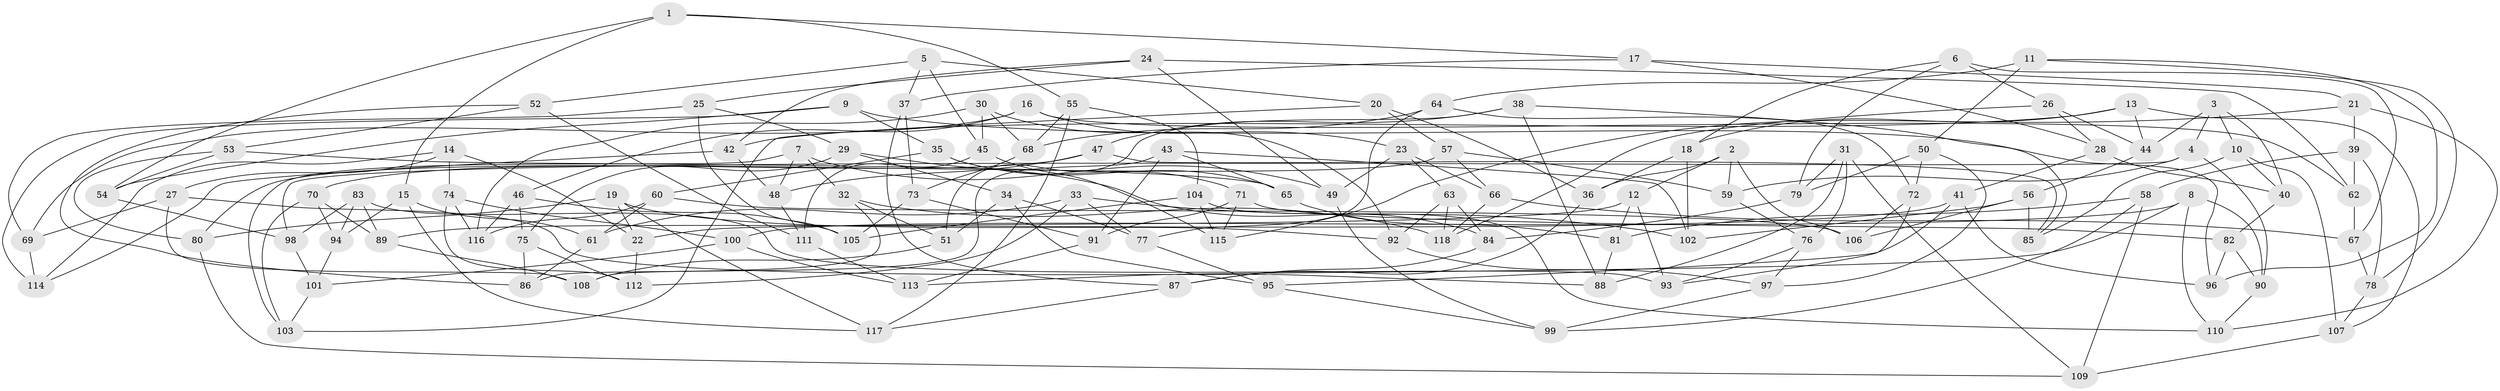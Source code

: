 // coarse degree distribution, {4: 0.41333333333333333, 6: 0.4533333333333333, 5: 0.12, 3: 0.013333333333333334}
// Generated by graph-tools (version 1.1) at 2025/52/02/27/25 19:52:31]
// undirected, 118 vertices, 236 edges
graph export_dot {
graph [start="1"]
  node [color=gray90,style=filled];
  1;
  2;
  3;
  4;
  5;
  6;
  7;
  8;
  9;
  10;
  11;
  12;
  13;
  14;
  15;
  16;
  17;
  18;
  19;
  20;
  21;
  22;
  23;
  24;
  25;
  26;
  27;
  28;
  29;
  30;
  31;
  32;
  33;
  34;
  35;
  36;
  37;
  38;
  39;
  40;
  41;
  42;
  43;
  44;
  45;
  46;
  47;
  48;
  49;
  50;
  51;
  52;
  53;
  54;
  55;
  56;
  57;
  58;
  59;
  60;
  61;
  62;
  63;
  64;
  65;
  66;
  67;
  68;
  69;
  70;
  71;
  72;
  73;
  74;
  75;
  76;
  77;
  78;
  79;
  80;
  81;
  82;
  83;
  84;
  85;
  86;
  87;
  88;
  89;
  90;
  91;
  92;
  93;
  94;
  95;
  96;
  97;
  98;
  99;
  100;
  101;
  102;
  103;
  104;
  105;
  106;
  107;
  108;
  109;
  110;
  111;
  112;
  113;
  114;
  115;
  116;
  117;
  118;
  1 -- 15;
  1 -- 55;
  1 -- 54;
  1 -- 17;
  2 -- 12;
  2 -- 36;
  2 -- 59;
  2 -- 106;
  3 -- 4;
  3 -- 10;
  3 -- 40;
  3 -- 44;
  4 -- 90;
  4 -- 98;
  4 -- 59;
  5 -- 20;
  5 -- 37;
  5 -- 45;
  5 -- 52;
  6 -- 67;
  6 -- 26;
  6 -- 18;
  6 -- 79;
  7 -- 49;
  7 -- 32;
  7 -- 48;
  7 -- 103;
  8 -- 100;
  8 -- 113;
  8 -- 110;
  8 -- 90;
  9 -- 96;
  9 -- 114;
  9 -- 54;
  9 -- 35;
  10 -- 107;
  10 -- 85;
  10 -- 40;
  11 -- 96;
  11 -- 78;
  11 -- 50;
  11 -- 64;
  12 -- 81;
  12 -- 93;
  12 -- 22;
  13 -- 18;
  13 -- 42;
  13 -- 107;
  13 -- 44;
  14 -- 74;
  14 -- 27;
  14 -- 114;
  14 -- 22;
  15 -- 61;
  15 -- 94;
  15 -- 117;
  16 -- 46;
  16 -- 69;
  16 -- 23;
  16 -- 62;
  17 -- 21;
  17 -- 37;
  17 -- 28;
  18 -- 102;
  18 -- 36;
  19 -- 80;
  19 -- 22;
  19 -- 92;
  19 -- 117;
  20 -- 57;
  20 -- 36;
  20 -- 103;
  21 -- 110;
  21 -- 39;
  21 -- 115;
  22 -- 112;
  23 -- 63;
  23 -- 66;
  23 -- 49;
  24 -- 25;
  24 -- 42;
  24 -- 49;
  24 -- 62;
  25 -- 105;
  25 -- 29;
  25 -- 69;
  26 -- 44;
  26 -- 28;
  26 -- 118;
  27 -- 69;
  27 -- 108;
  27 -- 88;
  28 -- 40;
  28 -- 41;
  29 -- 75;
  29 -- 84;
  29 -- 34;
  30 -- 116;
  30 -- 45;
  30 -- 68;
  30 -- 92;
  31 -- 79;
  31 -- 76;
  31 -- 88;
  31 -- 109;
  32 -- 118;
  32 -- 51;
  32 -- 86;
  33 -- 61;
  33 -- 112;
  33 -- 102;
  33 -- 77;
  34 -- 51;
  34 -- 95;
  34 -- 77;
  35 -- 71;
  35 -- 60;
  35 -- 65;
  36 -- 87;
  37 -- 87;
  37 -- 73;
  38 -- 47;
  38 -- 51;
  38 -- 85;
  38 -- 88;
  39 -- 78;
  39 -- 62;
  39 -- 58;
  40 -- 82;
  41 -- 96;
  41 -- 95;
  41 -- 89;
  42 -- 114;
  42 -- 48;
  43 -- 65;
  43 -- 102;
  43 -- 91;
  43 -- 108;
  44 -- 56;
  45 -- 115;
  45 -- 111;
  46 -- 105;
  46 -- 75;
  46 -- 116;
  47 -- 70;
  47 -- 85;
  47 -- 48;
  48 -- 111;
  49 -- 99;
  50 -- 72;
  50 -- 79;
  50 -- 97;
  51 -- 108;
  52 -- 111;
  52 -- 53;
  52 -- 86;
  53 -- 54;
  53 -- 80;
  53 -- 65;
  54 -- 98;
  55 -- 68;
  55 -- 117;
  55 -- 104;
  56 -- 106;
  56 -- 102;
  56 -- 85;
  57 -- 80;
  57 -- 59;
  57 -- 66;
  58 -- 81;
  58 -- 109;
  58 -- 99;
  59 -- 76;
  60 -- 61;
  60 -- 106;
  60 -- 116;
  61 -- 86;
  62 -- 67;
  63 -- 118;
  63 -- 84;
  63 -- 92;
  64 -- 72;
  64 -- 77;
  64 -- 68;
  65 -- 81;
  66 -- 118;
  66 -- 67;
  67 -- 78;
  68 -- 73;
  69 -- 114;
  70 -- 94;
  70 -- 89;
  70 -- 103;
  71 -- 91;
  71 -- 82;
  71 -- 115;
  72 -- 106;
  72 -- 93;
  73 -- 91;
  73 -- 105;
  74 -- 112;
  74 -- 100;
  74 -- 116;
  75 -- 112;
  75 -- 86;
  76 -- 93;
  76 -- 97;
  77 -- 95;
  78 -- 107;
  79 -- 84;
  80 -- 109;
  81 -- 88;
  82 -- 90;
  82 -- 96;
  83 -- 93;
  83 -- 89;
  83 -- 98;
  83 -- 94;
  84 -- 87;
  87 -- 117;
  89 -- 108;
  90 -- 110;
  91 -- 113;
  92 -- 97;
  94 -- 101;
  95 -- 99;
  97 -- 99;
  98 -- 101;
  100 -- 101;
  100 -- 113;
  101 -- 103;
  104 -- 105;
  104 -- 115;
  104 -- 110;
  107 -- 109;
  111 -- 113;
}
